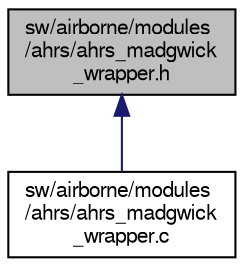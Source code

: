 digraph "sw/airborne/modules/ahrs/ahrs_madgwick_wrapper.h"
{
  edge [fontname="FreeSans",fontsize="10",labelfontname="FreeSans",labelfontsize="10"];
  node [fontname="FreeSans",fontsize="10",shape=record];
  Node1 [label="sw/airborne/modules\l/ahrs/ahrs_madgwick\l_wrapper.h",height=0.2,width=0.4,color="black", fillcolor="grey75", style="filled", fontcolor="black"];
  Node1 -> Node2 [dir="back",color="midnightblue",fontsize="10",style="solid",fontname="FreeSans"];
  Node2 [label="sw/airborne/modules\l/ahrs/ahrs_madgwick\l_wrapper.c",height=0.2,width=0.4,color="black", fillcolor="white", style="filled",URL="$ahrs__madgwick__wrapper_8c.html",tooltip="Paparazzi specific wrapper to run Madgwick ahrs filter. "];
}
